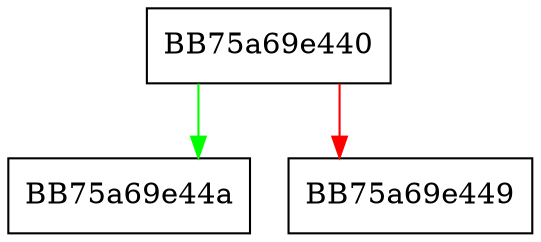 digraph ResetSubKeyEnum {
  node [shape="box"];
  graph [splines=ortho];
  BB75a69e440 -> BB75a69e44a [color="green"];
  BB75a69e440 -> BB75a69e449 [color="red"];
}